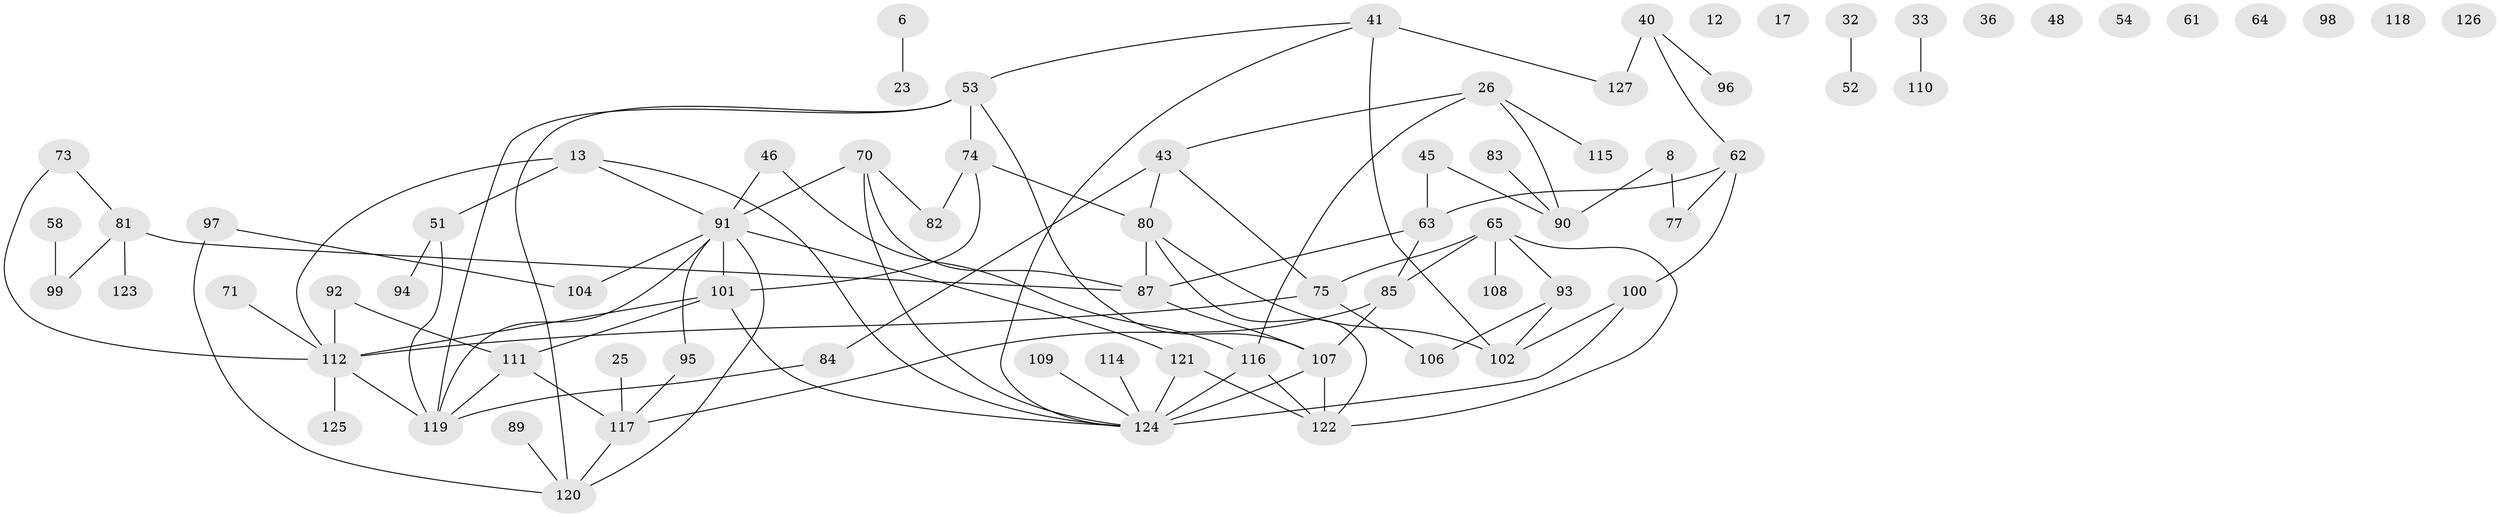 // original degree distribution, {4: 0.18110236220472442, 3: 0.2204724409448819, 2: 0.2125984251968504, 1: 0.2125984251968504, 0: 0.07874015748031496, 5: 0.07874015748031496, 7: 0.007874015748031496, 6: 0.007874015748031496}
// Generated by graph-tools (version 1.1) at 2025/42/03/04/25 21:42:22]
// undirected, 76 vertices, 100 edges
graph export_dot {
graph [start="1"]
  node [color=gray90,style=filled];
  6;
  8;
  12;
  13;
  17;
  23;
  25;
  26 [super="+5"];
  32;
  33;
  36;
  40;
  41 [super="+39+18"];
  43;
  45;
  46;
  48;
  51 [super="+14"];
  52;
  53 [super="+24+35"];
  54;
  58;
  61;
  62;
  63;
  64;
  65 [super="+22+37+34"];
  70 [super="+30"];
  71;
  73;
  74 [super="+10+19"];
  75;
  77;
  80 [super="+49"];
  81 [super="+44"];
  82;
  83;
  84;
  85;
  87 [super="+55"];
  89;
  90;
  91 [super="+7+3"];
  92;
  93;
  94;
  95;
  96;
  97;
  98;
  99;
  100 [super="+79"];
  101 [super="+16+88"];
  102 [super="+78"];
  104;
  106 [super="+105"];
  107;
  108;
  109;
  110;
  111;
  112 [super="+56+66+72+103"];
  114;
  115;
  116;
  117 [super="+68"];
  118;
  119 [super="+20+28+31+47+42"];
  120 [super="+57"];
  121 [super="+59"];
  122 [super="+29"];
  123;
  124 [super="+50+76+60+86"];
  125;
  126;
  127 [super="+4+113"];
  6 -- 23;
  8 -- 77;
  8 -- 90;
  13 -- 51 [weight=2];
  13 -- 91;
  13 -- 124;
  13 -- 112;
  25 -- 117;
  26 -- 43;
  26 -- 90;
  26 -- 115;
  26 -- 116;
  32 -- 52;
  33 -- 110;
  40 -- 62;
  40 -- 96;
  40 -- 127 [weight=2];
  41 -- 102 [weight=2];
  41 -- 53;
  41 -- 127;
  41 -- 124;
  43 -- 75;
  43 -- 80;
  43 -- 84;
  45 -- 63;
  45 -- 90;
  46 -- 116;
  46 -- 91;
  51 -- 94;
  51 -- 119;
  53 -- 107 [weight=2];
  53 -- 120;
  53 -- 119;
  53 -- 74;
  58 -- 99;
  62 -- 63;
  62 -- 77;
  62 -- 100;
  63 -- 85;
  63 -- 87;
  65 -- 75 [weight=2];
  65 -- 93;
  65 -- 85;
  65 -- 122;
  65 -- 108;
  70 -- 82;
  70 -- 87;
  70 -- 91;
  70 -- 124;
  71 -- 112;
  73 -- 81;
  73 -- 112;
  74 -- 82;
  74 -- 101;
  74 -- 80;
  75 -- 112;
  75 -- 106;
  80 -- 87;
  80 -- 122;
  80 -- 102;
  81 -- 99;
  81 -- 123;
  81 -- 87;
  83 -- 90;
  84 -- 119;
  85 -- 107;
  85 -- 117;
  87 -- 107;
  89 -- 120;
  91 -- 95;
  91 -- 104;
  91 -- 101 [weight=2];
  91 -- 121;
  91 -- 120;
  91 -- 119;
  92 -- 111;
  92 -- 112;
  93 -- 102;
  93 -- 106;
  95 -- 117;
  97 -- 104;
  97 -- 120;
  100 -- 102;
  100 -- 124 [weight=3];
  101 -- 111;
  101 -- 112 [weight=2];
  101 -- 124;
  107 -- 122;
  107 -- 124;
  109 -- 124;
  111 -- 117;
  111 -- 119;
  112 -- 119;
  112 -- 125;
  114 -- 124;
  116 -- 122;
  116 -- 124;
  117 -- 120;
  121 -- 122;
  121 -- 124;
}
